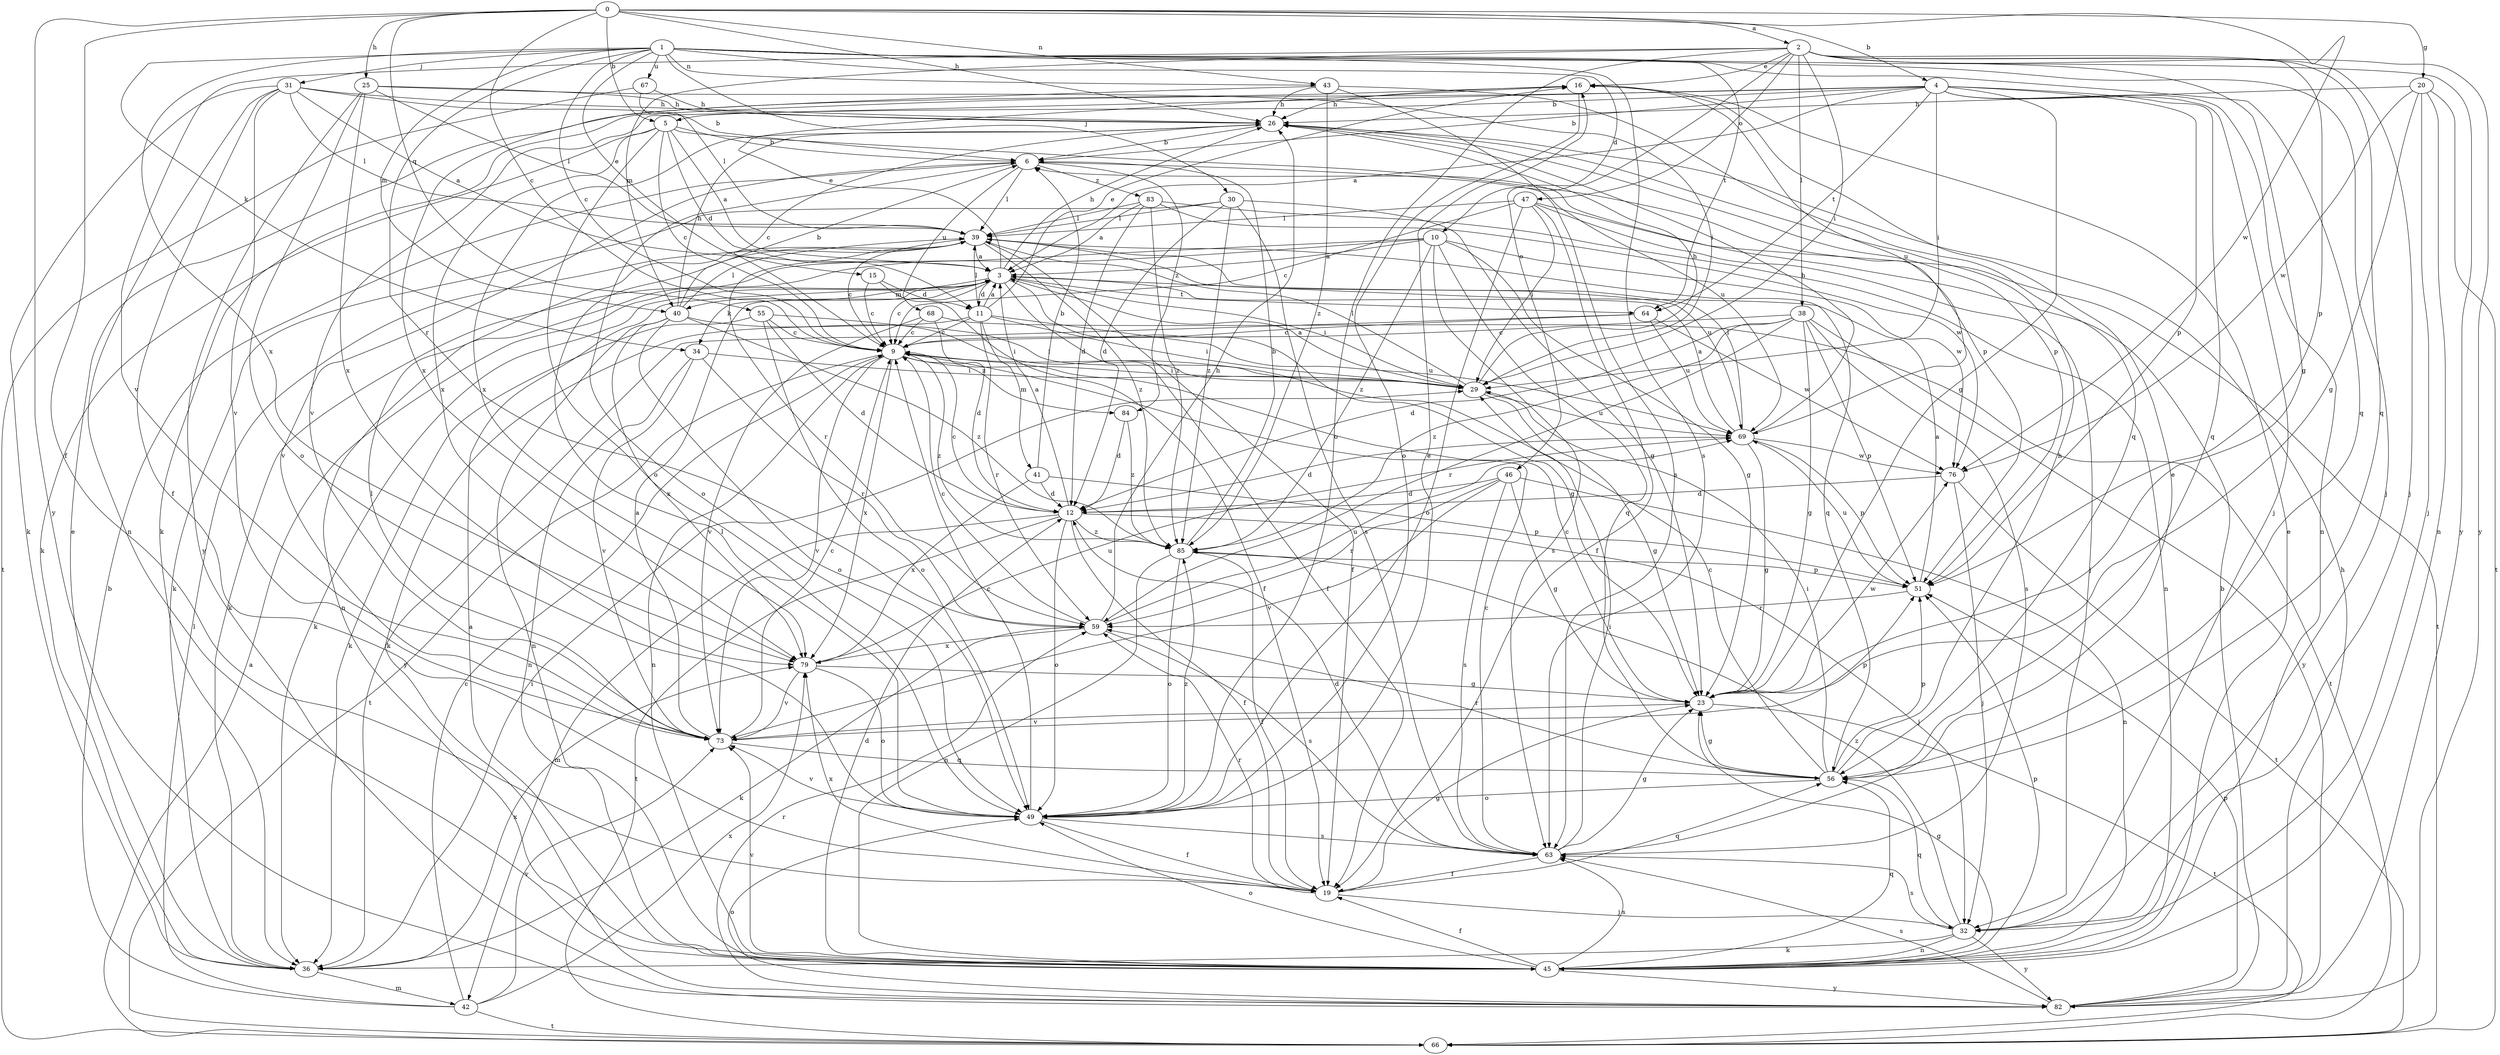 strict digraph  {
0;
1;
2;
3;
4;
5;
6;
9;
10;
11;
12;
15;
16;
19;
20;
23;
25;
26;
29;
30;
31;
32;
34;
36;
38;
39;
40;
41;
42;
43;
45;
46;
47;
49;
51;
55;
56;
59;
63;
64;
66;
67;
68;
69;
73;
76;
79;
82;
83;
84;
85;
0 -> 2  [label=a];
0 -> 4  [label=b];
0 -> 5  [label=b];
0 -> 9  [label=c];
0 -> 19  [label=f];
0 -> 20  [label=g];
0 -> 25  [label=h];
0 -> 26  [label=h];
0 -> 43  [label=n];
0 -> 55  [label=q];
0 -> 76  [label=w];
0 -> 82  [label=y];
1 -> 9  [label=c];
1 -> 10  [label=d];
1 -> 15  [label=e];
1 -> 30  [label=j];
1 -> 31  [label=j];
1 -> 32  [label=j];
1 -> 34  [label=k];
1 -> 40  [label=m];
1 -> 43  [label=n];
1 -> 56  [label=q];
1 -> 59  [label=r];
1 -> 63  [label=s];
1 -> 64  [label=t];
1 -> 67  [label=u];
1 -> 79  [label=x];
1 -> 82  [label=y];
2 -> 16  [label=e];
2 -> 23  [label=g];
2 -> 29  [label=i];
2 -> 32  [label=j];
2 -> 38  [label=l];
2 -> 40  [label=m];
2 -> 46  [label=o];
2 -> 47  [label=o];
2 -> 49  [label=o];
2 -> 51  [label=p];
2 -> 56  [label=q];
2 -> 73  [label=v];
2 -> 82  [label=y];
3 -> 9  [label=c];
3 -> 11  [label=d];
3 -> 16  [label=e];
3 -> 19  [label=f];
3 -> 23  [label=g];
3 -> 26  [label=h];
3 -> 29  [label=i];
3 -> 34  [label=k];
3 -> 36  [label=k];
3 -> 40  [label=m];
3 -> 64  [label=t];
4 -> 3  [label=a];
4 -> 5  [label=b];
4 -> 6  [label=b];
4 -> 23  [label=g];
4 -> 29  [label=i];
4 -> 32  [label=j];
4 -> 36  [label=k];
4 -> 45  [label=n];
4 -> 51  [label=p];
4 -> 56  [label=q];
4 -> 64  [label=t];
4 -> 73  [label=v];
5 -> 3  [label=a];
5 -> 6  [label=b];
5 -> 9  [label=c];
5 -> 11  [label=d];
5 -> 36  [label=k];
5 -> 49  [label=o];
5 -> 51  [label=p];
5 -> 79  [label=x];
6 -> 39  [label=l];
6 -> 49  [label=o];
6 -> 68  [label=u];
6 -> 69  [label=u];
6 -> 73  [label=v];
6 -> 83  [label=z];
6 -> 84  [label=z];
9 -> 29  [label=i];
9 -> 45  [label=n];
9 -> 66  [label=t];
9 -> 73  [label=v];
9 -> 79  [label=x];
9 -> 84  [label=z];
9 -> 85  [label=z];
10 -> 3  [label=a];
10 -> 23  [label=g];
10 -> 36  [label=k];
10 -> 45  [label=n];
10 -> 56  [label=q];
10 -> 63  [label=s];
10 -> 76  [label=w];
10 -> 85  [label=z];
11 -> 3  [label=a];
11 -> 9  [label=c];
11 -> 16  [label=e];
11 -> 29  [label=i];
11 -> 39  [label=l];
11 -> 41  [label=m];
11 -> 59  [label=r];
11 -> 69  [label=u];
11 -> 82  [label=y];
12 -> 3  [label=a];
12 -> 9  [label=c];
12 -> 19  [label=f];
12 -> 32  [label=j];
12 -> 42  [label=m];
12 -> 49  [label=o];
12 -> 66  [label=t];
12 -> 85  [label=z];
15 -> 9  [label=c];
15 -> 11  [label=d];
15 -> 19  [label=f];
16 -> 26  [label=h];
16 -> 49  [label=o];
16 -> 69  [label=u];
19 -> 23  [label=g];
19 -> 32  [label=j];
19 -> 56  [label=q];
19 -> 59  [label=r];
19 -> 79  [label=x];
20 -> 23  [label=g];
20 -> 26  [label=h];
20 -> 32  [label=j];
20 -> 45  [label=n];
20 -> 66  [label=t];
20 -> 76  [label=w];
23 -> 9  [label=c];
23 -> 66  [label=t];
23 -> 73  [label=v];
23 -> 76  [label=w];
25 -> 26  [label=h];
25 -> 29  [label=i];
25 -> 39  [label=l];
25 -> 49  [label=o];
25 -> 79  [label=x];
25 -> 82  [label=y];
26 -> 6  [label=b];
26 -> 9  [label=c];
26 -> 51  [label=p];
26 -> 79  [label=x];
29 -> 3  [label=a];
29 -> 23  [label=g];
29 -> 26  [label=h];
29 -> 39  [label=l];
29 -> 69  [label=u];
30 -> 12  [label=d];
30 -> 23  [label=g];
30 -> 36  [label=k];
30 -> 39  [label=l];
30 -> 63  [label=s];
30 -> 85  [label=z];
31 -> 3  [label=a];
31 -> 6  [label=b];
31 -> 19  [label=f];
31 -> 26  [label=h];
31 -> 36  [label=k];
31 -> 39  [label=l];
31 -> 45  [label=n];
31 -> 73  [label=v];
32 -> 36  [label=k];
32 -> 45  [label=n];
32 -> 56  [label=q];
32 -> 63  [label=s];
32 -> 82  [label=y];
32 -> 85  [label=z];
34 -> 29  [label=i];
34 -> 45  [label=n];
34 -> 59  [label=r];
34 -> 73  [label=v];
36 -> 16  [label=e];
36 -> 29  [label=i];
36 -> 42  [label=m];
36 -> 79  [label=x];
38 -> 9  [label=c];
38 -> 12  [label=d];
38 -> 23  [label=g];
38 -> 51  [label=p];
38 -> 59  [label=r];
38 -> 63  [label=s];
38 -> 82  [label=y];
38 -> 85  [label=z];
39 -> 3  [label=a];
39 -> 9  [label=c];
39 -> 19  [label=f];
39 -> 56  [label=q];
39 -> 59  [label=r];
39 -> 69  [label=u];
39 -> 85  [label=z];
40 -> 6  [label=b];
40 -> 26  [label=h];
40 -> 29  [label=i];
40 -> 39  [label=l];
40 -> 45  [label=n];
40 -> 49  [label=o];
40 -> 79  [label=x];
40 -> 85  [label=z];
41 -> 6  [label=b];
41 -> 12  [label=d];
41 -> 51  [label=p];
41 -> 79  [label=x];
42 -> 6  [label=b];
42 -> 9  [label=c];
42 -> 39  [label=l];
42 -> 66  [label=t];
42 -> 73  [label=v];
42 -> 79  [label=x];
43 -> 26  [label=h];
43 -> 56  [label=q];
43 -> 63  [label=s];
43 -> 79  [label=x];
43 -> 85  [label=z];
45 -> 3  [label=a];
45 -> 12  [label=d];
45 -> 16  [label=e];
45 -> 19  [label=f];
45 -> 23  [label=g];
45 -> 49  [label=o];
45 -> 51  [label=p];
45 -> 56  [label=q];
45 -> 63  [label=s];
45 -> 73  [label=v];
45 -> 82  [label=y];
46 -> 12  [label=d];
46 -> 23  [label=g];
46 -> 45  [label=n];
46 -> 59  [label=r];
46 -> 63  [label=s];
46 -> 73  [label=v];
47 -> 9  [label=c];
47 -> 19  [label=f];
47 -> 29  [label=i];
47 -> 32  [label=j];
47 -> 39  [label=l];
47 -> 49  [label=o];
47 -> 66  [label=t];
49 -> 9  [label=c];
49 -> 16  [label=e];
49 -> 19  [label=f];
49 -> 39  [label=l];
49 -> 63  [label=s];
49 -> 73  [label=v];
49 -> 85  [label=z];
51 -> 3  [label=a];
51 -> 59  [label=r];
51 -> 69  [label=u];
55 -> 9  [label=c];
55 -> 12  [label=d];
55 -> 29  [label=i];
55 -> 36  [label=k];
55 -> 49  [label=o];
56 -> 9  [label=c];
56 -> 23  [label=g];
56 -> 26  [label=h];
56 -> 29  [label=i];
56 -> 49  [label=o];
56 -> 51  [label=p];
56 -> 59  [label=r];
59 -> 9  [label=c];
59 -> 26  [label=h];
59 -> 36  [label=k];
59 -> 63  [label=s];
59 -> 69  [label=u];
59 -> 79  [label=x];
63 -> 9  [label=c];
63 -> 12  [label=d];
63 -> 16  [label=e];
63 -> 19  [label=f];
63 -> 23  [label=g];
63 -> 29  [label=i];
64 -> 9  [label=c];
64 -> 36  [label=k];
64 -> 69  [label=u];
64 -> 76  [label=w];
66 -> 3  [label=a];
67 -> 26  [label=h];
67 -> 39  [label=l];
67 -> 66  [label=t];
68 -> 9  [label=c];
68 -> 12  [label=d];
68 -> 66  [label=t];
68 -> 73  [label=v];
69 -> 3  [label=a];
69 -> 12  [label=d];
69 -> 23  [label=g];
69 -> 26  [label=h];
69 -> 39  [label=l];
69 -> 51  [label=p];
69 -> 76  [label=w];
73 -> 3  [label=a];
73 -> 9  [label=c];
73 -> 39  [label=l];
73 -> 51  [label=p];
73 -> 56  [label=q];
76 -> 12  [label=d];
76 -> 32  [label=j];
76 -> 66  [label=t];
79 -> 23  [label=g];
79 -> 49  [label=o];
79 -> 69  [label=u];
79 -> 73  [label=v];
82 -> 6  [label=b];
82 -> 26  [label=h];
82 -> 49  [label=o];
82 -> 51  [label=p];
82 -> 59  [label=r];
82 -> 63  [label=s];
83 -> 3  [label=a];
83 -> 12  [label=d];
83 -> 39  [label=l];
83 -> 45  [label=n];
83 -> 76  [label=w];
83 -> 85  [label=z];
84 -> 12  [label=d];
84 -> 85  [label=z];
85 -> 6  [label=b];
85 -> 19  [label=f];
85 -> 45  [label=n];
85 -> 49  [label=o];
85 -> 51  [label=p];
}

